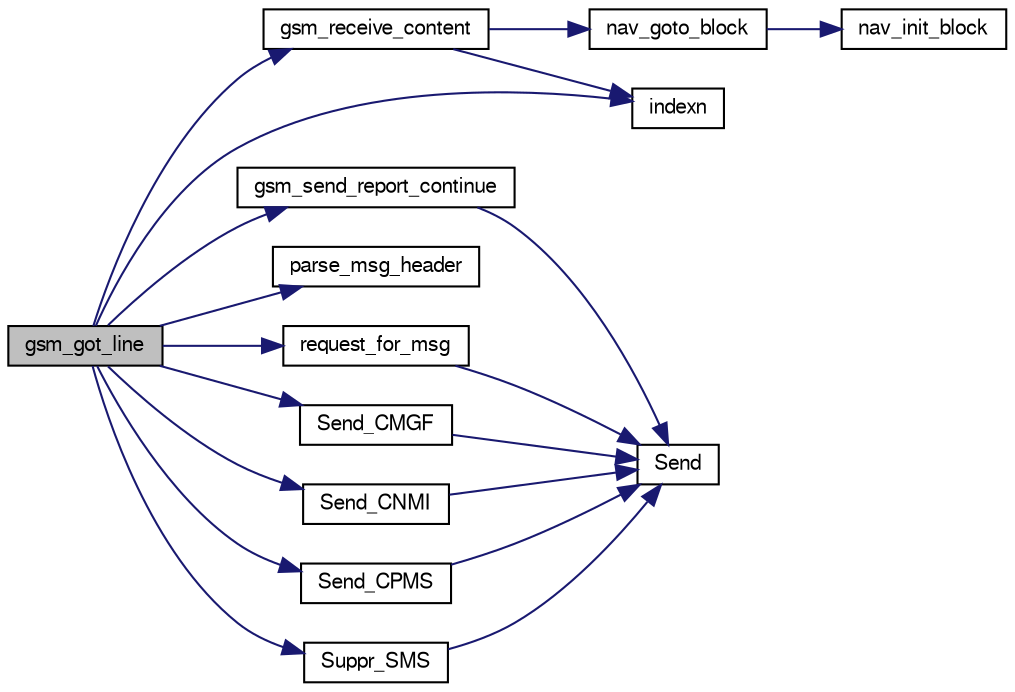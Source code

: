 digraph "gsm_got_line"
{
  edge [fontname="FreeSans",fontsize="10",labelfontname="FreeSans",labelfontsize="10"];
  node [fontname="FreeSans",fontsize="10",shape=record];
  rankdir="LR";
  Node1 [label="gsm_got_line",height=0.2,width=0.4,color="black", fillcolor="grey75", style="filled", fontcolor="black"];
  Node1 -> Node2 [color="midnightblue",fontsize="10",style="solid",fontname="FreeSans"];
  Node2 [label="gsm_receive_content",height=0.2,width=0.4,color="black", fillcolor="white", style="filled",URL="$gsm_8c.html#a3e93d27d40d75355176ae476885b0c8b",tooltip="Receiving a SMS, third step, content in gsm_buf Message can be Bdd where dd is a block index on two d..."];
  Node2 -> Node3 [color="midnightblue",fontsize="10",style="solid",fontname="FreeSans"];
  Node3 [label="nav_goto_block",height=0.2,width=0.4,color="black", fillcolor="white", style="filled",URL="$common__flight__plan_8c.html#ad5b3972efdfb4b34574a534615be3db2"];
  Node3 -> Node4 [color="midnightblue",fontsize="10",style="solid",fontname="FreeSans"];
  Node4 [label="nav_init_block",height=0.2,width=0.4,color="black", fillcolor="white", style="filled",URL="$common__flight__plan_8c.html#aa3cbfa3c23e459645a8e67b1bb4a1bef"];
  Node2 -> Node5 [color="midnightblue",fontsize="10",style="solid",fontname="FreeSans"];
  Node5 [label="indexn",height=0.2,width=0.4,color="black", fillcolor="white", style="filled",URL="$gsm_8c.html#ae471a4807214d672b57a3fa9773be593"];
  Node1 -> Node6 [color="midnightblue",fontsize="10",style="solid",fontname="FreeSans"];
  Node6 [label="gsm_send_report_continue",height=0.2,width=0.4,color="black", fillcolor="white", style="filled",URL="$gsm_8c.html#a8c36f702b08587b8156291db8d1d5f96"];
  Node6 -> Node7 [color="midnightblue",fontsize="10",style="solid",fontname="FreeSans"];
  Node7 [label="Send",height=0.2,width=0.4,color="black", fillcolor="white", style="filled",URL="$gsm_8c.html#a7b1f6a663f9fd0a98b42a36f192303d7"];
  Node1 -> Node5 [color="midnightblue",fontsize="10",style="solid",fontname="FreeSans"];
  Node1 -> Node8 [color="midnightblue",fontsize="10",style="solid",fontname="FreeSans"];
  Node8 [label="parse_msg_header",height=0.2,width=0.4,color="black", fillcolor="white", style="filled",URL="$gsm_8c.html#a24d36c4dc45e83aec8f5a04b7570cf44",tooltip="Message header in gsm_bug. "];
  Node1 -> Node9 [color="midnightblue",fontsize="10",style="solid",fontname="FreeSans"];
  Node9 [label="request_for_msg",height=0.2,width=0.4,color="black", fillcolor="white", style="filled",URL="$gsm_8c.html#a377a0f36a72423ed3927a7e7c93b6b9d"];
  Node9 -> Node7 [color="midnightblue",fontsize="10",style="solid",fontname="FreeSans"];
  Node1 -> Node10 [color="midnightblue",fontsize="10",style="solid",fontname="FreeSans"];
  Node10 [label="Send_CMGF",height=0.2,width=0.4,color="black", fillcolor="white", style="filled",URL="$gsm_8c.html#a441913994074d6074bbb3530f0927921"];
  Node10 -> Node7 [color="midnightblue",fontsize="10",style="solid",fontname="FreeSans"];
  Node1 -> Node11 [color="midnightblue",fontsize="10",style="solid",fontname="FreeSans"];
  Node11 [label="Send_CNMI",height=0.2,width=0.4,color="black", fillcolor="white", style="filled",URL="$gsm_8c.html#afcea561ed2d0d87f79ddff106bea3e7c"];
  Node11 -> Node7 [color="midnightblue",fontsize="10",style="solid",fontname="FreeSans"];
  Node1 -> Node12 [color="midnightblue",fontsize="10",style="solid",fontname="FreeSans"];
  Node12 [label="Send_CPMS",height=0.2,width=0.4,color="black", fillcolor="white", style="filled",URL="$gsm_8c.html#a77bfcaa5616315e2d3d2dbbadeb582ea"];
  Node12 -> Node7 [color="midnightblue",fontsize="10",style="solid",fontname="FreeSans"];
  Node1 -> Node13 [color="midnightblue",fontsize="10",style="solid",fontname="FreeSans"];
  Node13 [label="Suppr_SMS",height=0.2,width=0.4,color="black", fillcolor="white", style="filled",URL="$gsm_8c.html#a51d505e556129ce6194c29d2ee8ce052"];
  Node13 -> Node7 [color="midnightblue",fontsize="10",style="solid",fontname="FreeSans"];
}
